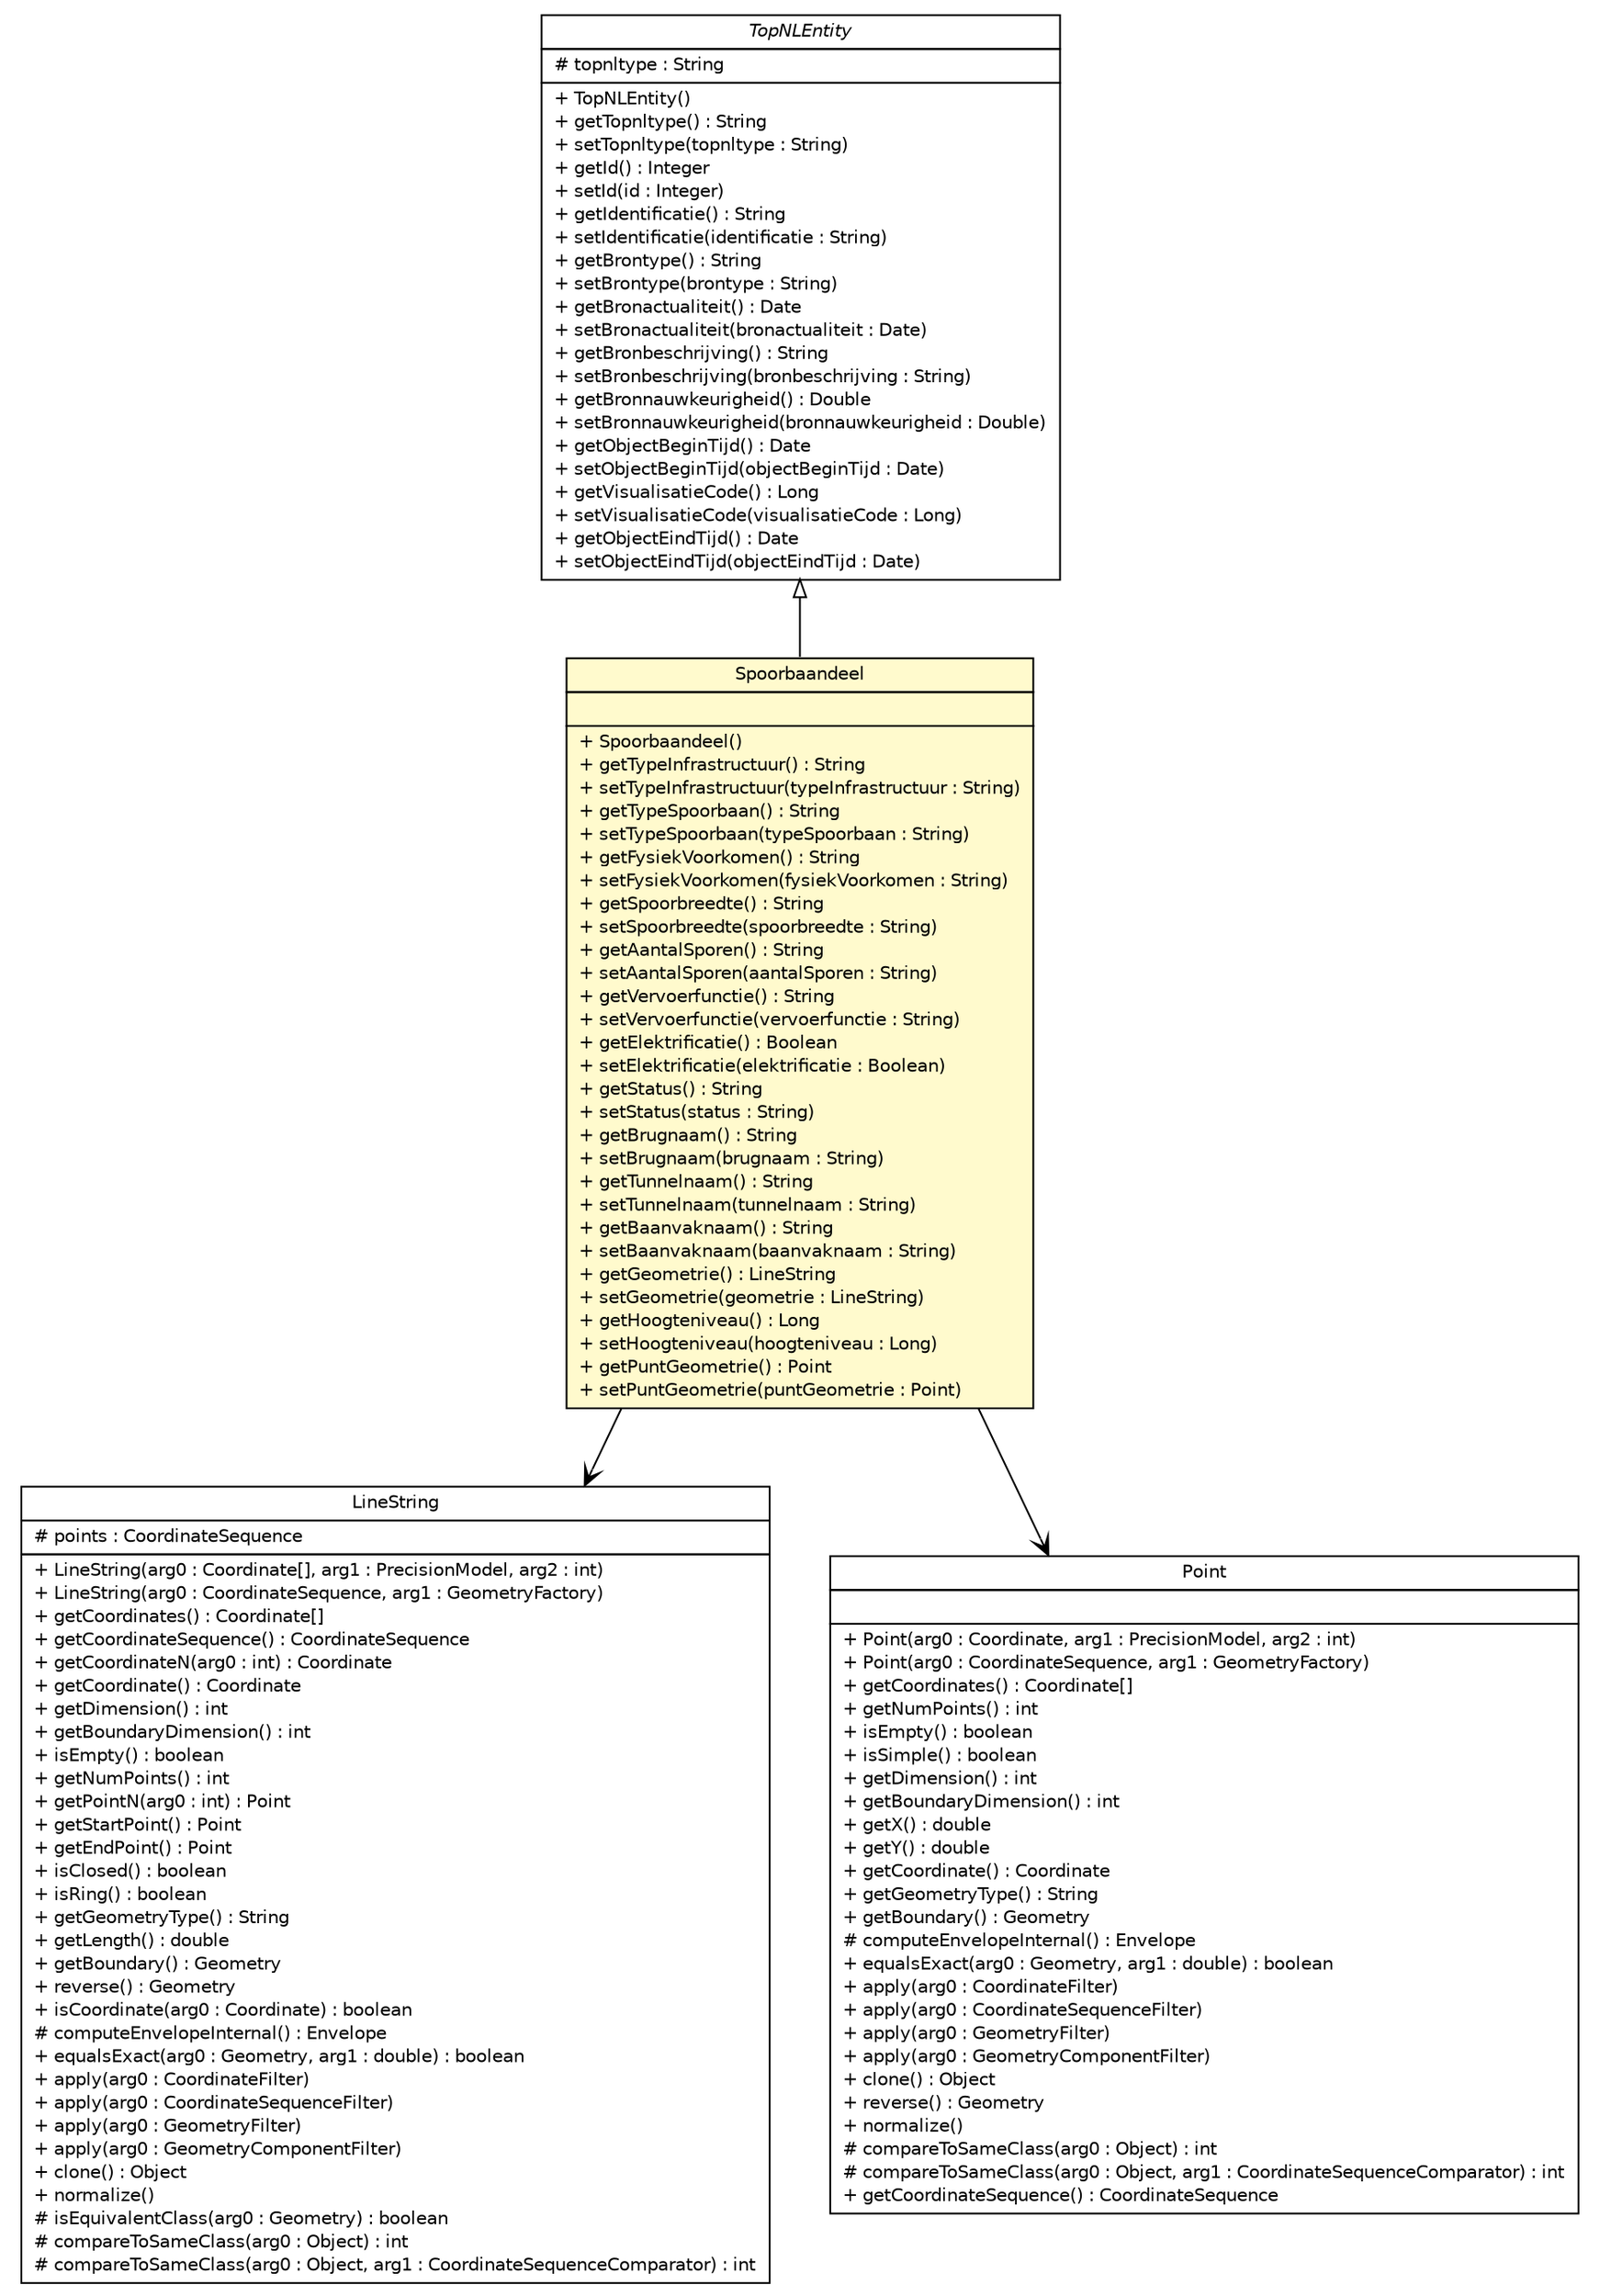 #!/usr/local/bin/dot
#
# Class diagram 
# Generated by UMLGraph version R5_6-24-gf6e263 (http://www.umlgraph.org/)
#

digraph G {
	edge [fontname="Helvetica",fontsize=10,labelfontname="Helvetica",labelfontsize=10];
	node [fontname="Helvetica",fontsize=10,shape=plaintext];
	nodesep=0.25;
	ranksep=0.5;
	// nl.b3p.topnl.entities.TopNLEntity
	c31865 [label=<<table title="nl.b3p.topnl.entities.TopNLEntity" border="0" cellborder="1" cellspacing="0" cellpadding="2" port="p" href="./TopNLEntity.html">
		<tr><td><table border="0" cellspacing="0" cellpadding="1">
<tr><td align="center" balign="center"><font face="Helvetica-Oblique"> TopNLEntity </font></td></tr>
		</table></td></tr>
		<tr><td><table border="0" cellspacing="0" cellpadding="1">
<tr><td align="left" balign="left"> # topnltype : String </td></tr>
		</table></td></tr>
		<tr><td><table border="0" cellspacing="0" cellpadding="1">
<tr><td align="left" balign="left"> + TopNLEntity() </td></tr>
<tr><td align="left" balign="left"> + getTopnltype() : String </td></tr>
<tr><td align="left" balign="left"> + setTopnltype(topnltype : String) </td></tr>
<tr><td align="left" balign="left"> + getId() : Integer </td></tr>
<tr><td align="left" balign="left"> + setId(id : Integer) </td></tr>
<tr><td align="left" balign="left"> + getIdentificatie() : String </td></tr>
<tr><td align="left" balign="left"> + setIdentificatie(identificatie : String) </td></tr>
<tr><td align="left" balign="left"> + getBrontype() : String </td></tr>
<tr><td align="left" balign="left"> + setBrontype(brontype : String) </td></tr>
<tr><td align="left" balign="left"> + getBronactualiteit() : Date </td></tr>
<tr><td align="left" balign="left"> + setBronactualiteit(bronactualiteit : Date) </td></tr>
<tr><td align="left" balign="left"> + getBronbeschrijving() : String </td></tr>
<tr><td align="left" balign="left"> + setBronbeschrijving(bronbeschrijving : String) </td></tr>
<tr><td align="left" balign="left"> + getBronnauwkeurigheid() : Double </td></tr>
<tr><td align="left" balign="left"> + setBronnauwkeurigheid(bronnauwkeurigheid : Double) </td></tr>
<tr><td align="left" balign="left"> + getObjectBeginTijd() : Date </td></tr>
<tr><td align="left" balign="left"> + setObjectBeginTijd(objectBeginTijd : Date) </td></tr>
<tr><td align="left" balign="left"> + getVisualisatieCode() : Long </td></tr>
<tr><td align="left" balign="left"> + setVisualisatieCode(visualisatieCode : Long) </td></tr>
<tr><td align="left" balign="left"> + getObjectEindTijd() : Date </td></tr>
<tr><td align="left" balign="left"> + setObjectEindTijd(objectEindTijd : Date) </td></tr>
		</table></td></tr>
		</table>>, URL="./TopNLEntity.html", fontname="Helvetica", fontcolor="black", fontsize=10.0];
	// nl.b3p.topnl.entities.Spoorbaandeel
	c31866 [label=<<table title="nl.b3p.topnl.entities.Spoorbaandeel" border="0" cellborder="1" cellspacing="0" cellpadding="2" port="p" bgcolor="lemonChiffon" href="./Spoorbaandeel.html">
		<tr><td><table border="0" cellspacing="0" cellpadding="1">
<tr><td align="center" balign="center"> Spoorbaandeel </td></tr>
		</table></td></tr>
		<tr><td><table border="0" cellspacing="0" cellpadding="1">
<tr><td align="left" balign="left">  </td></tr>
		</table></td></tr>
		<tr><td><table border="0" cellspacing="0" cellpadding="1">
<tr><td align="left" balign="left"> + Spoorbaandeel() </td></tr>
<tr><td align="left" balign="left"> + getTypeInfrastructuur() : String </td></tr>
<tr><td align="left" balign="left"> + setTypeInfrastructuur(typeInfrastructuur : String) </td></tr>
<tr><td align="left" balign="left"> + getTypeSpoorbaan() : String </td></tr>
<tr><td align="left" balign="left"> + setTypeSpoorbaan(typeSpoorbaan : String) </td></tr>
<tr><td align="left" balign="left"> + getFysiekVoorkomen() : String </td></tr>
<tr><td align="left" balign="left"> + setFysiekVoorkomen(fysiekVoorkomen : String) </td></tr>
<tr><td align="left" balign="left"> + getSpoorbreedte() : String </td></tr>
<tr><td align="left" balign="left"> + setSpoorbreedte(spoorbreedte : String) </td></tr>
<tr><td align="left" balign="left"> + getAantalSporen() : String </td></tr>
<tr><td align="left" balign="left"> + setAantalSporen(aantalSporen : String) </td></tr>
<tr><td align="left" balign="left"> + getVervoerfunctie() : String </td></tr>
<tr><td align="left" balign="left"> + setVervoerfunctie(vervoerfunctie : String) </td></tr>
<tr><td align="left" balign="left"> + getElektrificatie() : Boolean </td></tr>
<tr><td align="left" balign="left"> + setElektrificatie(elektrificatie : Boolean) </td></tr>
<tr><td align="left" balign="left"> + getStatus() : String </td></tr>
<tr><td align="left" balign="left"> + setStatus(status : String) </td></tr>
<tr><td align="left" balign="left"> + getBrugnaam() : String </td></tr>
<tr><td align="left" balign="left"> + setBrugnaam(brugnaam : String) </td></tr>
<tr><td align="left" balign="left"> + getTunnelnaam() : String </td></tr>
<tr><td align="left" balign="left"> + setTunnelnaam(tunnelnaam : String) </td></tr>
<tr><td align="left" balign="left"> + getBaanvaknaam() : String </td></tr>
<tr><td align="left" balign="left"> + setBaanvaknaam(baanvaknaam : String) </td></tr>
<tr><td align="left" balign="left"> + getGeometrie() : LineString </td></tr>
<tr><td align="left" balign="left"> + setGeometrie(geometrie : LineString) </td></tr>
<tr><td align="left" balign="left"> + getHoogteniveau() : Long </td></tr>
<tr><td align="left" balign="left"> + setHoogteniveau(hoogteniveau : Long) </td></tr>
<tr><td align="left" balign="left"> + getPuntGeometrie() : Point </td></tr>
<tr><td align="left" balign="left"> + setPuntGeometrie(puntGeometrie : Point) </td></tr>
		</table></td></tr>
		</table>>, URL="./Spoorbaandeel.html", fontname="Helvetica", fontcolor="black", fontsize=10.0];
	//nl.b3p.topnl.entities.Spoorbaandeel extends nl.b3p.topnl.entities.TopNLEntity
	c31865:p -> c31866:p [dir=back,arrowtail=empty];
	// nl.b3p.topnl.entities.Spoorbaandeel NAVASSOC com.vividsolutions.jts.geom.LineString
	c31866:p -> c31873:p [taillabel="", label="", headlabel="", fontname="Helvetica", fontcolor="black", fontsize=10.0, color="black", arrowhead=open];
	// nl.b3p.topnl.entities.Spoorbaandeel NAVASSOC com.vividsolutions.jts.geom.Point
	c31866:p -> c31875:p [taillabel="", label="", headlabel="", fontname="Helvetica", fontcolor="black", fontsize=10.0, color="black", arrowhead=open];
	// com.vividsolutions.jts.geom.Point
	c31875 [label=<<table title="com.vividsolutions.jts.geom.Point" border="0" cellborder="1" cellspacing="0" cellpadding="2" port="p">
		<tr><td><table border="0" cellspacing="0" cellpadding="1">
<tr><td align="center" balign="center"> Point </td></tr>
		</table></td></tr>
		<tr><td><table border="0" cellspacing="0" cellpadding="1">
<tr><td align="left" balign="left">  </td></tr>
		</table></td></tr>
		<tr><td><table border="0" cellspacing="0" cellpadding="1">
<tr><td align="left" balign="left"> + Point(arg0 : Coordinate, arg1 : PrecisionModel, arg2 : int) </td></tr>
<tr><td align="left" balign="left"> + Point(arg0 : CoordinateSequence, arg1 : GeometryFactory) </td></tr>
<tr><td align="left" balign="left"> + getCoordinates() : Coordinate[] </td></tr>
<tr><td align="left" balign="left"> + getNumPoints() : int </td></tr>
<tr><td align="left" balign="left"> + isEmpty() : boolean </td></tr>
<tr><td align="left" balign="left"> + isSimple() : boolean </td></tr>
<tr><td align="left" balign="left"> + getDimension() : int </td></tr>
<tr><td align="left" balign="left"> + getBoundaryDimension() : int </td></tr>
<tr><td align="left" balign="left"> + getX() : double </td></tr>
<tr><td align="left" balign="left"> + getY() : double </td></tr>
<tr><td align="left" balign="left"> + getCoordinate() : Coordinate </td></tr>
<tr><td align="left" balign="left"> + getGeometryType() : String </td></tr>
<tr><td align="left" balign="left"> + getBoundary() : Geometry </td></tr>
<tr><td align="left" balign="left"> # computeEnvelopeInternal() : Envelope </td></tr>
<tr><td align="left" balign="left"> + equalsExact(arg0 : Geometry, arg1 : double) : boolean </td></tr>
<tr><td align="left" balign="left"> + apply(arg0 : CoordinateFilter) </td></tr>
<tr><td align="left" balign="left"> + apply(arg0 : CoordinateSequenceFilter) </td></tr>
<tr><td align="left" balign="left"> + apply(arg0 : GeometryFilter) </td></tr>
<tr><td align="left" balign="left"> + apply(arg0 : GeometryComponentFilter) </td></tr>
<tr><td align="left" balign="left"> + clone() : Object </td></tr>
<tr><td align="left" balign="left"> + reverse() : Geometry </td></tr>
<tr><td align="left" balign="left"> + normalize() </td></tr>
<tr><td align="left" balign="left"> # compareToSameClass(arg0 : Object) : int </td></tr>
<tr><td align="left" balign="left"> # compareToSameClass(arg0 : Object, arg1 : CoordinateSequenceComparator) : int </td></tr>
<tr><td align="left" balign="left"> + getCoordinateSequence() : CoordinateSequence </td></tr>
		</table></td></tr>
		</table>>, URL="null", fontname="Helvetica", fontcolor="black", fontsize=10.0];
	// com.vividsolutions.jts.geom.LineString
	c31873 [label=<<table title="com.vividsolutions.jts.geom.LineString" border="0" cellborder="1" cellspacing="0" cellpadding="2" port="p">
		<tr><td><table border="0" cellspacing="0" cellpadding="1">
<tr><td align="center" balign="center"> LineString </td></tr>
		</table></td></tr>
		<tr><td><table border="0" cellspacing="0" cellpadding="1">
<tr><td align="left" balign="left"> # points : CoordinateSequence </td></tr>
		</table></td></tr>
		<tr><td><table border="0" cellspacing="0" cellpadding="1">
<tr><td align="left" balign="left"> + LineString(arg0 : Coordinate[], arg1 : PrecisionModel, arg2 : int) </td></tr>
<tr><td align="left" balign="left"> + LineString(arg0 : CoordinateSequence, arg1 : GeometryFactory) </td></tr>
<tr><td align="left" balign="left"> + getCoordinates() : Coordinate[] </td></tr>
<tr><td align="left" balign="left"> + getCoordinateSequence() : CoordinateSequence </td></tr>
<tr><td align="left" balign="left"> + getCoordinateN(arg0 : int) : Coordinate </td></tr>
<tr><td align="left" balign="left"> + getCoordinate() : Coordinate </td></tr>
<tr><td align="left" balign="left"> + getDimension() : int </td></tr>
<tr><td align="left" balign="left"> + getBoundaryDimension() : int </td></tr>
<tr><td align="left" balign="left"> + isEmpty() : boolean </td></tr>
<tr><td align="left" balign="left"> + getNumPoints() : int </td></tr>
<tr><td align="left" balign="left"> + getPointN(arg0 : int) : Point </td></tr>
<tr><td align="left" balign="left"> + getStartPoint() : Point </td></tr>
<tr><td align="left" balign="left"> + getEndPoint() : Point </td></tr>
<tr><td align="left" balign="left"> + isClosed() : boolean </td></tr>
<tr><td align="left" balign="left"> + isRing() : boolean </td></tr>
<tr><td align="left" balign="left"> + getGeometryType() : String </td></tr>
<tr><td align="left" balign="left"> + getLength() : double </td></tr>
<tr><td align="left" balign="left"> + getBoundary() : Geometry </td></tr>
<tr><td align="left" balign="left"> + reverse() : Geometry </td></tr>
<tr><td align="left" balign="left"> + isCoordinate(arg0 : Coordinate) : boolean </td></tr>
<tr><td align="left" balign="left"> # computeEnvelopeInternal() : Envelope </td></tr>
<tr><td align="left" balign="left"> + equalsExact(arg0 : Geometry, arg1 : double) : boolean </td></tr>
<tr><td align="left" balign="left"> + apply(arg0 : CoordinateFilter) </td></tr>
<tr><td align="left" balign="left"> + apply(arg0 : CoordinateSequenceFilter) </td></tr>
<tr><td align="left" balign="left"> + apply(arg0 : GeometryFilter) </td></tr>
<tr><td align="left" balign="left"> + apply(arg0 : GeometryComponentFilter) </td></tr>
<tr><td align="left" balign="left"> + clone() : Object </td></tr>
<tr><td align="left" balign="left"> + normalize() </td></tr>
<tr><td align="left" balign="left"> # isEquivalentClass(arg0 : Geometry) : boolean </td></tr>
<tr><td align="left" balign="left"> # compareToSameClass(arg0 : Object) : int </td></tr>
<tr><td align="left" balign="left"> # compareToSameClass(arg0 : Object, arg1 : CoordinateSequenceComparator) : int </td></tr>
		</table></td></tr>
		</table>>, URL="null", fontname="Helvetica", fontcolor="black", fontsize=10.0];
}

